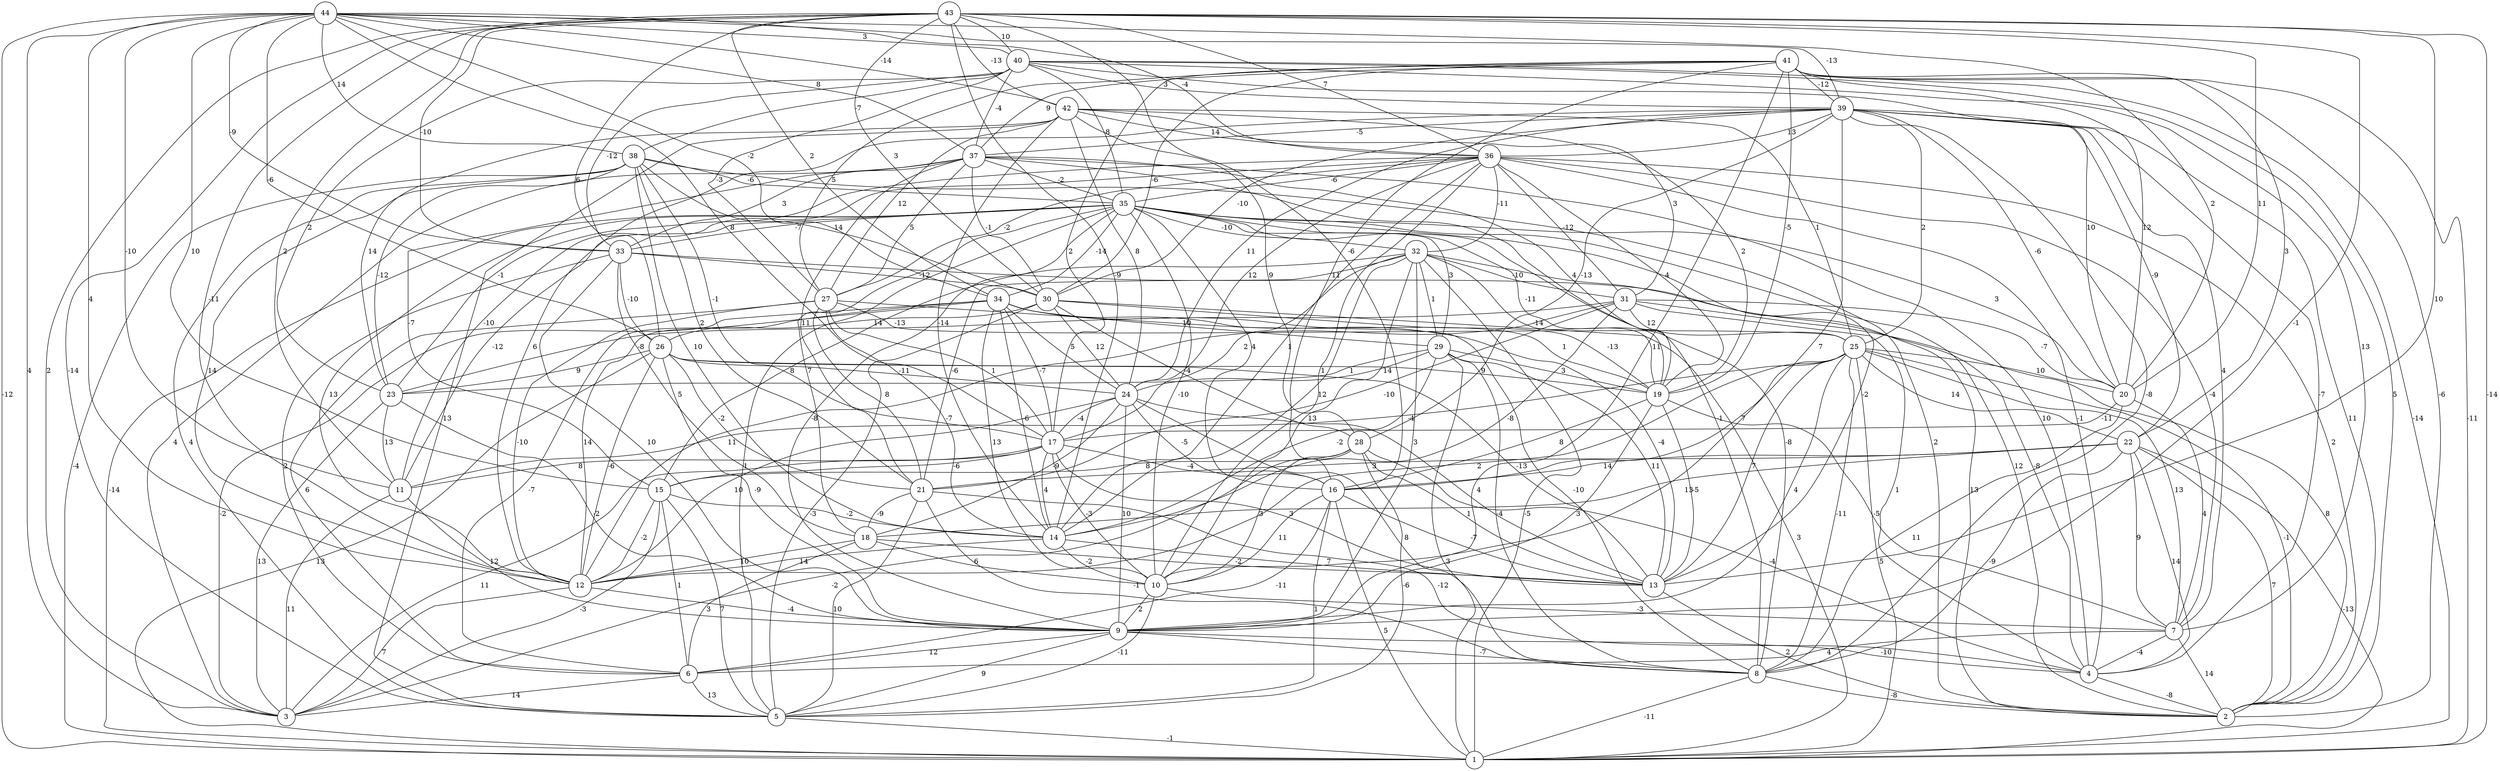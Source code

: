 graph { 
	 fontname="Helvetica,Arial,sans-serif" 
	 node [shape = circle]; 
	 44 -- 1 [label = "-12"];
	 44 -- 3 [label = "4"];
	 44 -- 11 [label = "-10"];
	 44 -- 12 [label = "4"];
	 44 -- 15 [label = "10"];
	 44 -- 17 [label = "8"];
	 44 -- 20 [label = "2"];
	 44 -- 26 [label = "-6"];
	 44 -- 33 [label = "-9"];
	 44 -- 34 [label = "-2"];
	 44 -- 36 [label = "-4"];
	 44 -- 37 [label = "8"];
	 44 -- 38 [label = "14"];
	 44 -- 39 [label = "-13"];
	 44 -- 40 [label = "3"];
	 44 -- 42 [label = "-14"];
	 43 -- 1 [label = "-14"];
	 43 -- 3 [label = "2"];
	 43 -- 5 [label = "-14"];
	 43 -- 9 [label = "-1"];
	 43 -- 11 [label = "2"];
	 43 -- 12 [label = "-11"];
	 43 -- 13 [label = "10"];
	 43 -- 14 [label = "-9"];
	 43 -- 16 [label = "-6"];
	 43 -- 20 [label = "11"];
	 43 -- 26 [label = "6"];
	 43 -- 30 [label = "3"];
	 43 -- 33 [label = "-10"];
	 43 -- 34 [label = "2"];
	 43 -- 36 [label = "7"];
	 43 -- 40 [label = "10"];
	 43 -- 42 [label = "-13"];
	 42 -- 5 [label = "13"];
	 42 -- 14 [label = "-14"];
	 42 -- 19 [label = "2"];
	 42 -- 23 [label = "14"];
	 42 -- 24 [label = "8"];
	 42 -- 25 [label = "1"];
	 42 -- 27 [label = "12"];
	 42 -- 28 [label = "9"];
	 42 -- 31 [label = "3"];
	 42 -- 36 [label = "14"];
	 41 -- 1 [label = "-11"];
	 41 -- 2 [label = "-6"];
	 41 -- 9 [label = "11"];
	 41 -- 16 [label = "11"];
	 41 -- 17 [label = "2"];
	 41 -- 19 [label = "-5"];
	 41 -- 20 [label = "12"];
	 41 -- 22 [label = "3"];
	 41 -- 27 [label = "5"];
	 41 -- 30 [label = "-6"];
	 41 -- 37 [label = "9"];
	 41 -- 39 [label = "-12"];
	 40 -- 1 [label = "-14"];
	 40 -- 2 [label = "5"];
	 40 -- 7 [label = "13"];
	 40 -- 20 [label = "10"];
	 40 -- 23 [label = "2"];
	 40 -- 27 [label = "-3"];
	 40 -- 33 [label = "-12"];
	 40 -- 35 [label = "8"];
	 40 -- 37 [label = "-4"];
	 40 -- 38 [label = "-7"];
	 40 -- 39 [label = "3"];
	 39 -- 2 [label = "11"];
	 39 -- 4 [label = "-7"];
	 39 -- 7 [label = "4"];
	 39 -- 8 [label = "-8"];
	 39 -- 10 [label = "7"];
	 39 -- 12 [label = "6"];
	 39 -- 20 [label = "-6"];
	 39 -- 22 [label = "-9"];
	 39 -- 24 [label = "11"];
	 39 -- 25 [label = "2"];
	 39 -- 28 [label = "-13"];
	 39 -- 30 [label = "-10"];
	 39 -- 36 [label = "13"];
	 39 -- 37 [label = "-5"];
	 38 -- 1 [label = "-4"];
	 38 -- 2 [label = "2"];
	 38 -- 5 [label = "4"];
	 38 -- 12 [label = "14"];
	 38 -- 14 [label = "10"];
	 38 -- 17 [label = "-1"];
	 38 -- 21 [label = "2"];
	 38 -- 23 [label = "-12"];
	 38 -- 30 [label = "14"];
	 38 -- 35 [label = "-6"];
	 37 -- 3 [label = "4"];
	 37 -- 4 [label = "10"];
	 37 -- 8 [label = "-1"];
	 37 -- 15 [label = "-7"];
	 37 -- 19 [label = "4"];
	 37 -- 21 [label = "11"];
	 37 -- 27 [label = "5"];
	 37 -- 30 [label = "-1"];
	 37 -- 33 [label = "3"];
	 37 -- 35 [label = "-2"];
	 36 -- 2 [label = "2"];
	 36 -- 4 [label = "-1"];
	 36 -- 7 [label = "-4"];
	 36 -- 10 [label = "1"];
	 36 -- 11 [label = "-10"];
	 36 -- 14 [label = "1"];
	 36 -- 19 [label = "4"];
	 36 -- 23 [label = "-1"];
	 36 -- 24 [label = "12"];
	 36 -- 27 [label = "-2"];
	 36 -- 31 [label = "-12"];
	 36 -- 32 [label = "-11"];
	 36 -- 35 [label = "-6"];
	 35 -- 1 [label = "-14"];
	 35 -- 2 [label = "12"];
	 35 -- 5 [label = "1"];
	 35 -- 8 [label = "-8"];
	 35 -- 9 [label = "-8"];
	 35 -- 10 [label = "-10"];
	 35 -- 11 [label = "-12"];
	 35 -- 12 [label = "13"];
	 35 -- 13 [label = "-2"];
	 35 -- 16 [label = "4"];
	 35 -- 18 [label = "7"];
	 35 -- 19 [label = "-11"];
	 35 -- 20 [label = "3"];
	 35 -- 29 [label = "3"];
	 35 -- 32 [label = "-10"];
	 35 -- 33 [label = "-7"];
	 35 -- 34 [label = "-14"];
	 34 -- 3 [label = "-2"];
	 34 -- 6 [label = "-7"];
	 34 -- 8 [label = "-10"];
	 34 -- 10 [label = "13"];
	 34 -- 12 [label = "14"];
	 34 -- 14 [label = "-6"];
	 34 -- 17 [label = "-7"];
	 34 -- 19 [label = "1"];
	 34 -- 24 [label = "5"];
	 34 -- 29 [label = "10"];
	 33 -- 4 [label = "-8"];
	 33 -- 6 [label = "2"];
	 33 -- 9 [label = "10"];
	 33 -- 18 [label = "5"];
	 33 -- 26 [label = "-10"];
	 33 -- 30 [label = "-12"];
	 32 -- 1 [label = "-5"];
	 32 -- 2 [label = "13"];
	 32 -- 9 [label = "3"];
	 32 -- 10 [label = "13"];
	 32 -- 14 [label = "12"];
	 32 -- 15 [label = "8"];
	 32 -- 17 [label = "2"];
	 32 -- 19 [label = "-14"];
	 32 -- 21 [label = "-6"];
	 32 -- 29 [label = "1"];
	 32 -- 31 [label = "-10"];
	 31 -- 2 [label = "8"];
	 31 -- 4 [label = "1"];
	 31 -- 12 [label = "11"];
	 31 -- 14 [label = "-8"];
	 31 -- 20 [label = "-7"];
	 31 -- 21 [label = "-10"];
	 31 -- 23 [label = "-8"];
	 31 -- 25 [label = "12"];
	 30 -- 1 [label = "3"];
	 30 -- 5 [label = "-3"];
	 30 -- 19 [label = "-13"];
	 30 -- 24 [label = "12"];
	 30 -- 26 [label = "14"];
	 30 -- 28 [label = "-4"];
	 29 -- 1 [label = "3"];
	 29 -- 8 [label = "-4"];
	 29 -- 13 [label = "11"];
	 29 -- 14 [label = "-2"];
	 29 -- 19 [label = "3"];
	 29 -- 23 [label = "1"];
	 29 -- 24 [label = "14"];
	 28 -- 3 [label = "-2"];
	 28 -- 4 [label = "-4"];
	 28 -- 5 [label = "-6"];
	 28 -- 10 [label = "3"];
	 28 -- 13 [label = "1"];
	 28 -- 15 [label = "8"];
	 27 -- 6 [label = "6"];
	 27 -- 12 [label = "-10"];
	 27 -- 13 [label = "-4"];
	 27 -- 14 [label = "-7"];
	 27 -- 17 [label = "1"];
	 27 -- 21 [label = "8"];
	 27 -- 25 [label = "-13"];
	 26 -- 1 [label = "13"];
	 26 -- 9 [label = "-9"];
	 26 -- 12 [label = "-6"];
	 26 -- 13 [label = "-13"];
	 26 -- 19 [label = "9"];
	 26 -- 21 [label = "-2"];
	 26 -- 23 [label = "9"];
	 26 -- 24 [label = "-11"];
	 25 -- 1 [label = "5"];
	 25 -- 2 [label = "-1"];
	 25 -- 7 [label = "13"];
	 25 -- 8 [label = "-11"];
	 25 -- 9 [label = "4"];
	 25 -- 11 [label = "-4"];
	 25 -- 12 [label = "2"];
	 25 -- 13 [label = "7"];
	 25 -- 16 [label = "7"];
	 25 -- 20 [label = "10"];
	 25 -- 22 [label = "14"];
	 24 -- 8 [label = "8"];
	 24 -- 9 [label = "10"];
	 24 -- 12 [label = "10"];
	 24 -- 13 [label = "4"];
	 24 -- 16 [label = "-5"];
	 24 -- 17 [label = "-4"];
	 24 -- 18 [label = "-9"];
	 23 -- 3 [label = "13"];
	 23 -- 9 [label = "-2"];
	 23 -- 11 [label = "13"];
	 22 -- 1 [label = "-13"];
	 22 -- 2 [label = "7"];
	 22 -- 4 [label = "14"];
	 22 -- 7 [label = "9"];
	 22 -- 8 [label = "-9"];
	 22 -- 16 [label = "14"];
	 22 -- 18 [label = "13"];
	 22 -- 21 [label = "3"];
	 21 -- 4 [label = "-12"];
	 21 -- 5 [label = "10"];
	 21 -- 8 [label = "-1"];
	 21 -- 18 [label = "-9"];
	 20 -- 7 [label = "4"];
	 20 -- 8 [label = "11"];
	 20 -- 17 [label = "-11"];
	 19 -- 7 [label = "-5"];
	 19 -- 9 [label = "3"];
	 19 -- 13 [label = "-5"];
	 19 -- 16 [label = "8"];
	 18 -- 6 [label = "3"];
	 18 -- 10 [label = "6"];
	 18 -- 12 [label = "10"];
	 18 -- 13 [label = "-2"];
	 17 -- 3 [label = "11"];
	 17 -- 10 [label = "-3"];
	 17 -- 11 [label = "8"];
	 17 -- 13 [label = "3"];
	 17 -- 14 [label = "4"];
	 17 -- 15 [label = "-6"];
	 17 -- 16 [label = "-4"];
	 16 -- 1 [label = "5"];
	 16 -- 5 [label = "1"];
	 16 -- 6 [label = "-11"];
	 16 -- 10 [label = "11"];
	 16 -- 13 [label = "-7"];
	 15 -- 3 [label = "-3"];
	 15 -- 5 [label = "7"];
	 15 -- 6 [label = "1"];
	 15 -- 12 [label = "-2"];
	 15 -- 14 [label = "-2"];
	 14 -- 10 [label = "-2"];
	 14 -- 12 [label = "14"];
	 14 -- 13 [label = "7"];
	 13 -- 2 [label = "2"];
	 12 -- 3 [label = "7"];
	 12 -- 9 [label = "-4"];
	 11 -- 3 [label = "11"];
	 11 -- 9 [label = "12"];
	 10 -- 5 [label = "-11"];
	 10 -- 7 [label = "-3"];
	 10 -- 9 [label = "2"];
	 9 -- 4 [label = "-10"];
	 9 -- 5 [label = "9"];
	 9 -- 6 [label = "12"];
	 9 -- 8 [label = "-7"];
	 8 -- 1 [label = "-11"];
	 8 -- 2 [label = "-8"];
	 7 -- 2 [label = "14"];
	 7 -- 4 [label = "-4"];
	 7 -- 6 [label = "4"];
	 6 -- 3 [label = "14"];
	 6 -- 5 [label = "13"];
	 5 -- 1 [label = "-1"];
	 4 -- 2 [label = "-8"];
	 1;
	 2;
	 3;
	 4;
	 5;
	 6;
	 7;
	 8;
	 9;
	 10;
	 11;
	 12;
	 13;
	 14;
	 15;
	 16;
	 17;
	 18;
	 19;
	 20;
	 21;
	 22;
	 23;
	 24;
	 25;
	 26;
	 27;
	 28;
	 29;
	 30;
	 31;
	 32;
	 33;
	 34;
	 35;
	 36;
	 37;
	 38;
	 39;
	 40;
	 41;
	 42;
	 43;
	 44;
}
